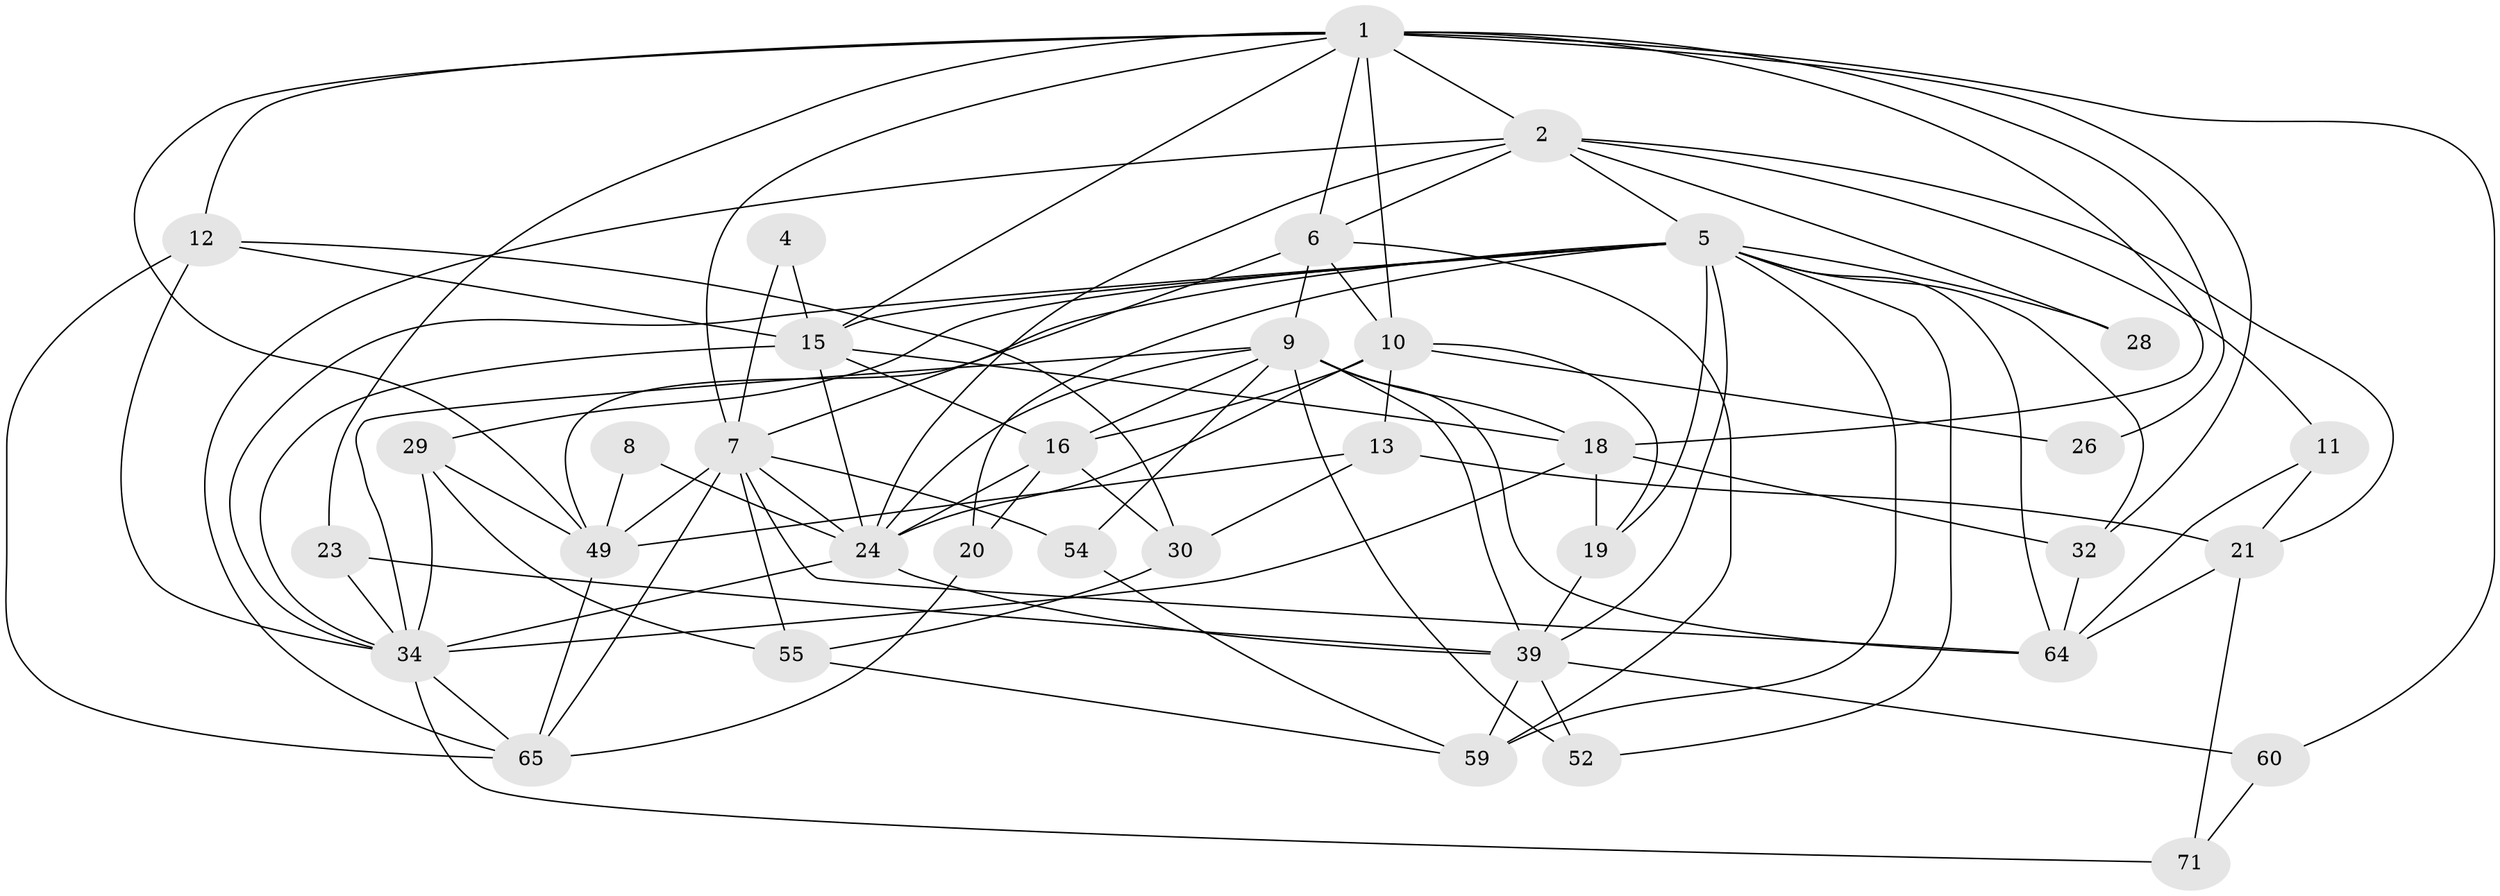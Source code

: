 // original degree distribution, {4: 0.2777777777777778, 3: 0.3194444444444444, 5: 0.125, 2: 0.1111111111111111, 7: 0.027777777777777776, 6: 0.1111111111111111, 8: 0.027777777777777776}
// Generated by graph-tools (version 1.1) at 2025/15/03/09/25 04:15:13]
// undirected, 36 vertices, 99 edges
graph export_dot {
graph [start="1"]
  node [color=gray90,style=filled];
  1 [super="+48+3"];
  2 [super="+25+14"];
  4;
  5 [super="+47+37+58"];
  6 [super="+43"];
  7 [super="+46+41+62"];
  8;
  9 [super="+36+42"];
  10;
  11;
  12 [super="+40+22"];
  13 [super="+33"];
  15 [super="+56+31"];
  16;
  18 [super="+27"];
  19;
  20;
  21 [super="+51"];
  23;
  24 [super="+61+68"];
  26;
  28;
  29 [super="+57"];
  30 [super="+38"];
  32;
  34 [super="+53+35+50"];
  39 [super="+45"];
  49 [super="+70"];
  52;
  54;
  55 [super="+66"];
  59;
  60;
  64;
  65;
  71;
  1 -- 60;
  1 -- 7;
  1 -- 18;
  1 -- 26;
  1 -- 23;
  1 -- 10;
  1 -- 32;
  1 -- 2;
  1 -- 49;
  1 -- 6;
  1 -- 12;
  1 -- 15;
  2 -- 65;
  2 -- 28;
  2 -- 5;
  2 -- 6;
  2 -- 24;
  2 -- 11;
  2 -- 21;
  4 -- 7;
  4 -- 15;
  5 -- 19;
  5 -- 64;
  5 -- 39;
  5 -- 28;
  5 -- 49;
  5 -- 15 [weight=2];
  5 -- 20;
  5 -- 52;
  5 -- 32;
  5 -- 29;
  5 -- 59;
  5 -- 34;
  6 -- 10;
  6 -- 59;
  6 -- 9 [weight=2];
  6 -- 7;
  7 -- 54;
  7 -- 49;
  7 -- 24;
  7 -- 65;
  7 -- 64;
  7 -- 55;
  8 -- 24;
  8 -- 49;
  9 -- 64;
  9 -- 39;
  9 -- 34;
  9 -- 16;
  9 -- 18;
  9 -- 52;
  9 -- 54;
  9 -- 24;
  10 -- 16;
  10 -- 19;
  10 -- 26;
  10 -- 13;
  10 -- 24;
  11 -- 64;
  11 -- 21;
  12 -- 65;
  12 -- 34 [weight=2];
  12 -- 30;
  12 -- 15;
  13 -- 30;
  13 -- 49;
  13 -- 21 [weight=2];
  15 -- 24;
  15 -- 16 [weight=2];
  15 -- 34 [weight=2];
  15 -- 18;
  16 -- 20;
  16 -- 24;
  16 -- 30;
  18 -- 19;
  18 -- 32;
  18 -- 34;
  19 -- 39;
  20 -- 65;
  21 -- 71;
  21 -- 64;
  23 -- 34;
  23 -- 39;
  24 -- 39;
  24 -- 34;
  29 -- 49;
  29 -- 34 [weight=2];
  29 -- 55;
  30 -- 55;
  32 -- 64;
  34 -- 71;
  34 -- 65;
  39 -- 59;
  39 -- 60;
  39 -- 52;
  49 -- 65;
  54 -- 59;
  55 -- 59;
  60 -- 71;
}
